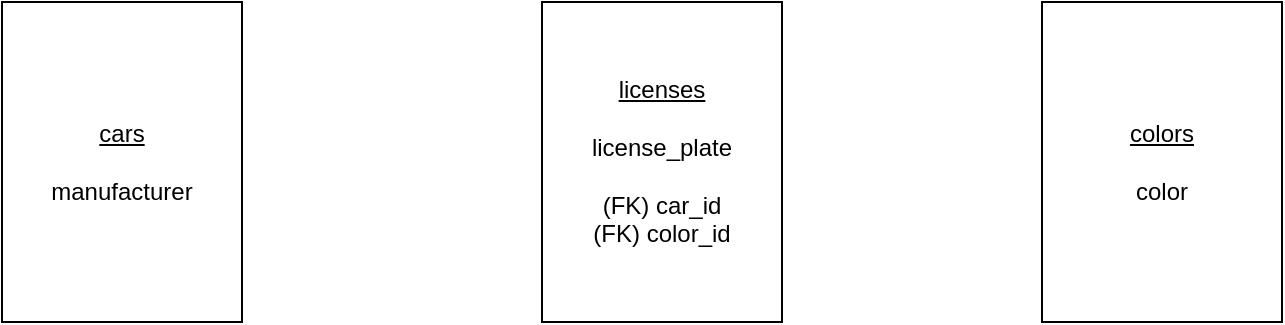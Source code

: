 <mxfile>
    <diagram id="IHKaDoGlMXZq13bv_zfR" name="Page-1">
        <mxGraphModel dx="873" dy="304" grid="1" gridSize="10" guides="1" tooltips="1" connect="1" arrows="1" fold="1" page="1" pageScale="1" pageWidth="850" pageHeight="1100" math="0" shadow="0">
            <root>
                <mxCell id="0"/>
                <mxCell id="1" parent="0"/>
                <mxCell id="2" value="&lt;u&gt;cars&lt;br&gt;&lt;/u&gt;&lt;br&gt;manufacturer" style="whiteSpace=wrap;html=1;" parent="1" vertex="1">
                    <mxGeometry x="80" y="120" width="120" height="160" as="geometry"/>
                </mxCell>
                <mxCell id="3" value="&lt;u&gt;colors&lt;br&gt;&lt;/u&gt;&lt;br&gt;color" style="whiteSpace=wrap;html=1;" parent="1" vertex="1">
                    <mxGeometry x="600" y="120" width="120" height="160" as="geometry"/>
                </mxCell>
                <mxCell id="4" value="&lt;u&gt;licenses&lt;/u&gt;&lt;br&gt;&lt;br&gt;license_plate&lt;br&gt;&lt;br&gt;(FK) car_id&lt;br&gt;(FK) color_id" style="whiteSpace=wrap;html=1;" parent="1" vertex="1">
                    <mxGeometry x="350" y="120" width="120" height="160" as="geometry"/>
                </mxCell>
            </root>
        </mxGraphModel>
    </diagram>
</mxfile>
